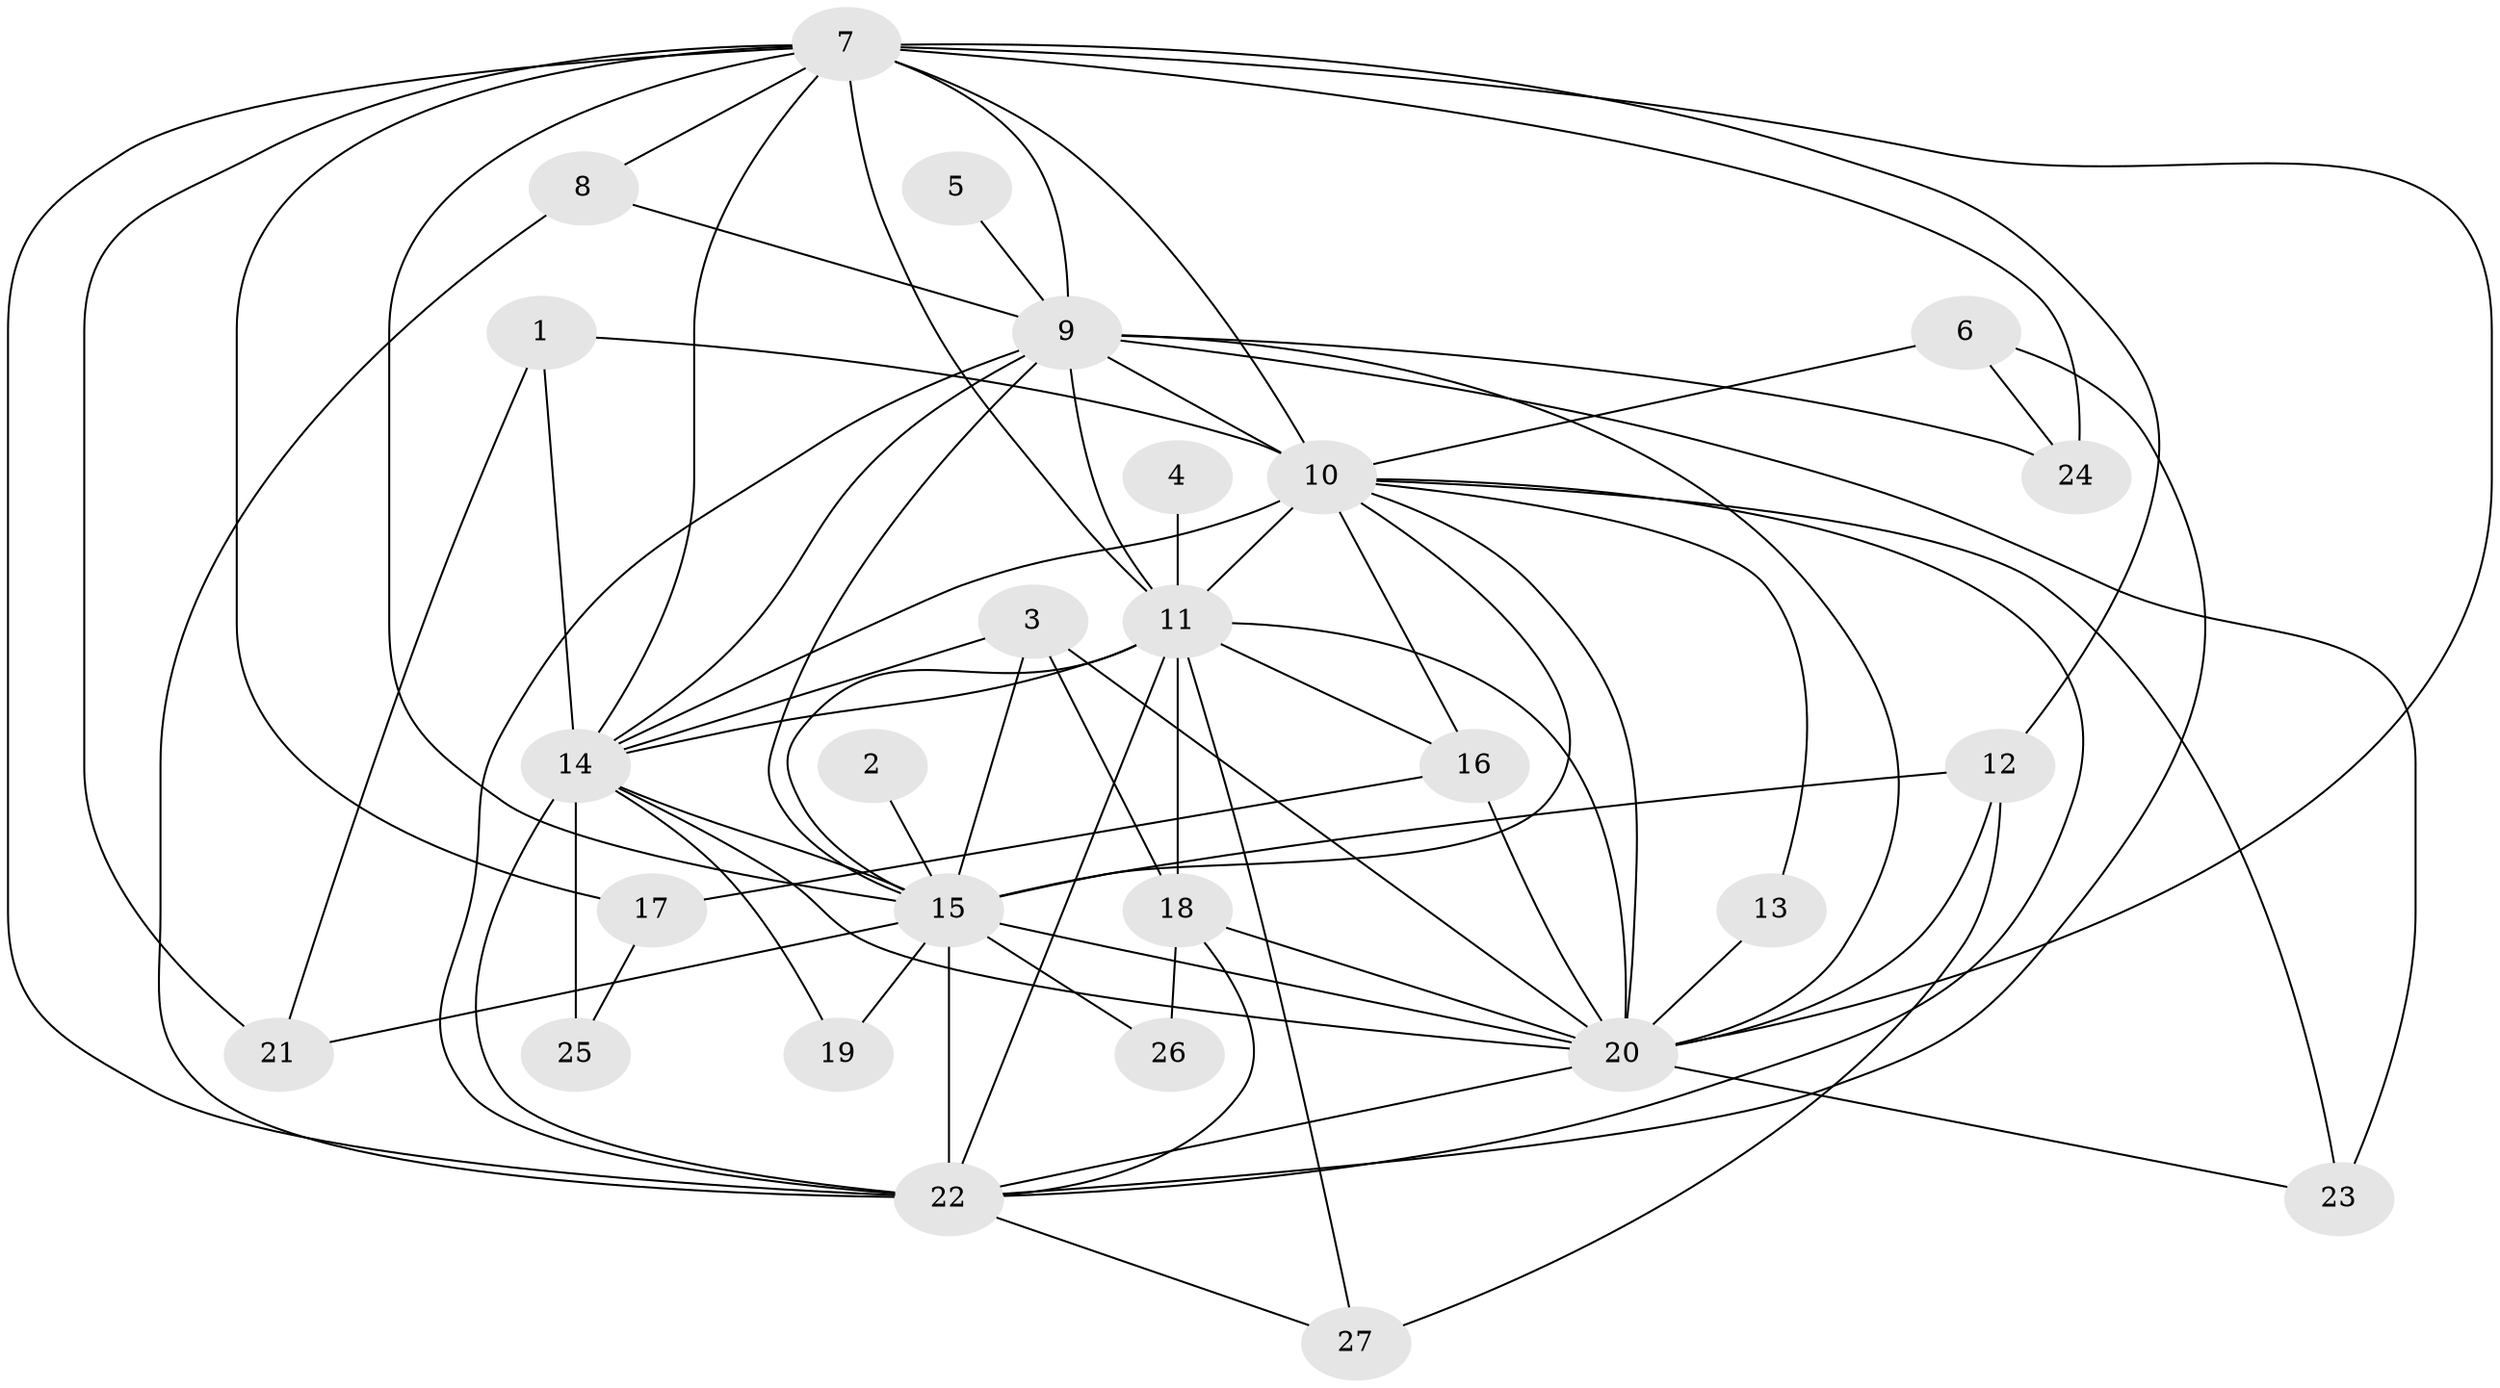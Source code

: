 // original degree distribution, {18: 0.018867924528301886, 19: 0.03773584905660377, 15: 0.03773584905660377, 14: 0.03773584905660377, 13: 0.018867924528301886, 12: 0.018867924528301886, 17: 0.018867924528301886, 3: 0.24528301886792453, 4: 0.03773584905660377, 2: 0.5094339622641509, 5: 0.018867924528301886}
// Generated by graph-tools (version 1.1) at 2025/36/03/04/25 23:36:30]
// undirected, 27 vertices, 73 edges
graph export_dot {
  node [color=gray90,style=filled];
  1;
  2;
  3;
  4;
  5;
  6;
  7;
  8;
  9;
  10;
  11;
  12;
  13;
  14;
  15;
  16;
  17;
  18;
  19;
  20;
  21;
  22;
  23;
  24;
  25;
  26;
  27;
  1 -- 10 [weight=1.0];
  1 -- 14 [weight=1.0];
  1 -- 21 [weight=1.0];
  2 -- 15 [weight=1.0];
  3 -- 14 [weight=1.0];
  3 -- 15 [weight=1.0];
  3 -- 18 [weight=1.0];
  3 -- 20 [weight=1.0];
  4 -- 11 [weight=1.0];
  5 -- 9 [weight=1.0];
  6 -- 10 [weight=1.0];
  6 -- 22 [weight=1.0];
  6 -- 24 [weight=1.0];
  7 -- 8 [weight=1.0];
  7 -- 9 [weight=2.0];
  7 -- 10 [weight=4.0];
  7 -- 11 [weight=2.0];
  7 -- 12 [weight=1.0];
  7 -- 14 [weight=2.0];
  7 -- 15 [weight=2.0];
  7 -- 17 [weight=1.0];
  7 -- 20 [weight=2.0];
  7 -- 21 [weight=1.0];
  7 -- 22 [weight=4.0];
  7 -- 24 [weight=1.0];
  8 -- 9 [weight=1.0];
  8 -- 22 [weight=1.0];
  9 -- 10 [weight=2.0];
  9 -- 11 [weight=1.0];
  9 -- 14 [weight=1.0];
  9 -- 15 [weight=1.0];
  9 -- 20 [weight=1.0];
  9 -- 22 [weight=2.0];
  9 -- 23 [weight=1.0];
  9 -- 24 [weight=1.0];
  10 -- 11 [weight=1.0];
  10 -- 13 [weight=1.0];
  10 -- 14 [weight=2.0];
  10 -- 15 [weight=1.0];
  10 -- 16 [weight=1.0];
  10 -- 20 [weight=2.0];
  10 -- 22 [weight=2.0];
  10 -- 23 [weight=1.0];
  11 -- 14 [weight=1.0];
  11 -- 15 [weight=1.0];
  11 -- 16 [weight=1.0];
  11 -- 18 [weight=1.0];
  11 -- 20 [weight=1.0];
  11 -- 22 [weight=3.0];
  11 -- 27 [weight=1.0];
  12 -- 15 [weight=1.0];
  12 -- 20 [weight=1.0];
  12 -- 27 [weight=1.0];
  13 -- 20 [weight=2.0];
  14 -- 15 [weight=2.0];
  14 -- 19 [weight=1.0];
  14 -- 20 [weight=2.0];
  14 -- 22 [weight=2.0];
  14 -- 25 [weight=2.0];
  15 -- 19 [weight=2.0];
  15 -- 20 [weight=1.0];
  15 -- 21 [weight=1.0];
  15 -- 22 [weight=3.0];
  15 -- 26 [weight=1.0];
  16 -- 17 [weight=1.0];
  16 -- 20 [weight=1.0];
  17 -- 25 [weight=1.0];
  18 -- 20 [weight=1.0];
  18 -- 22 [weight=1.0];
  18 -- 26 [weight=1.0];
  20 -- 22 [weight=2.0];
  20 -- 23 [weight=1.0];
  22 -- 27 [weight=1.0];
}
